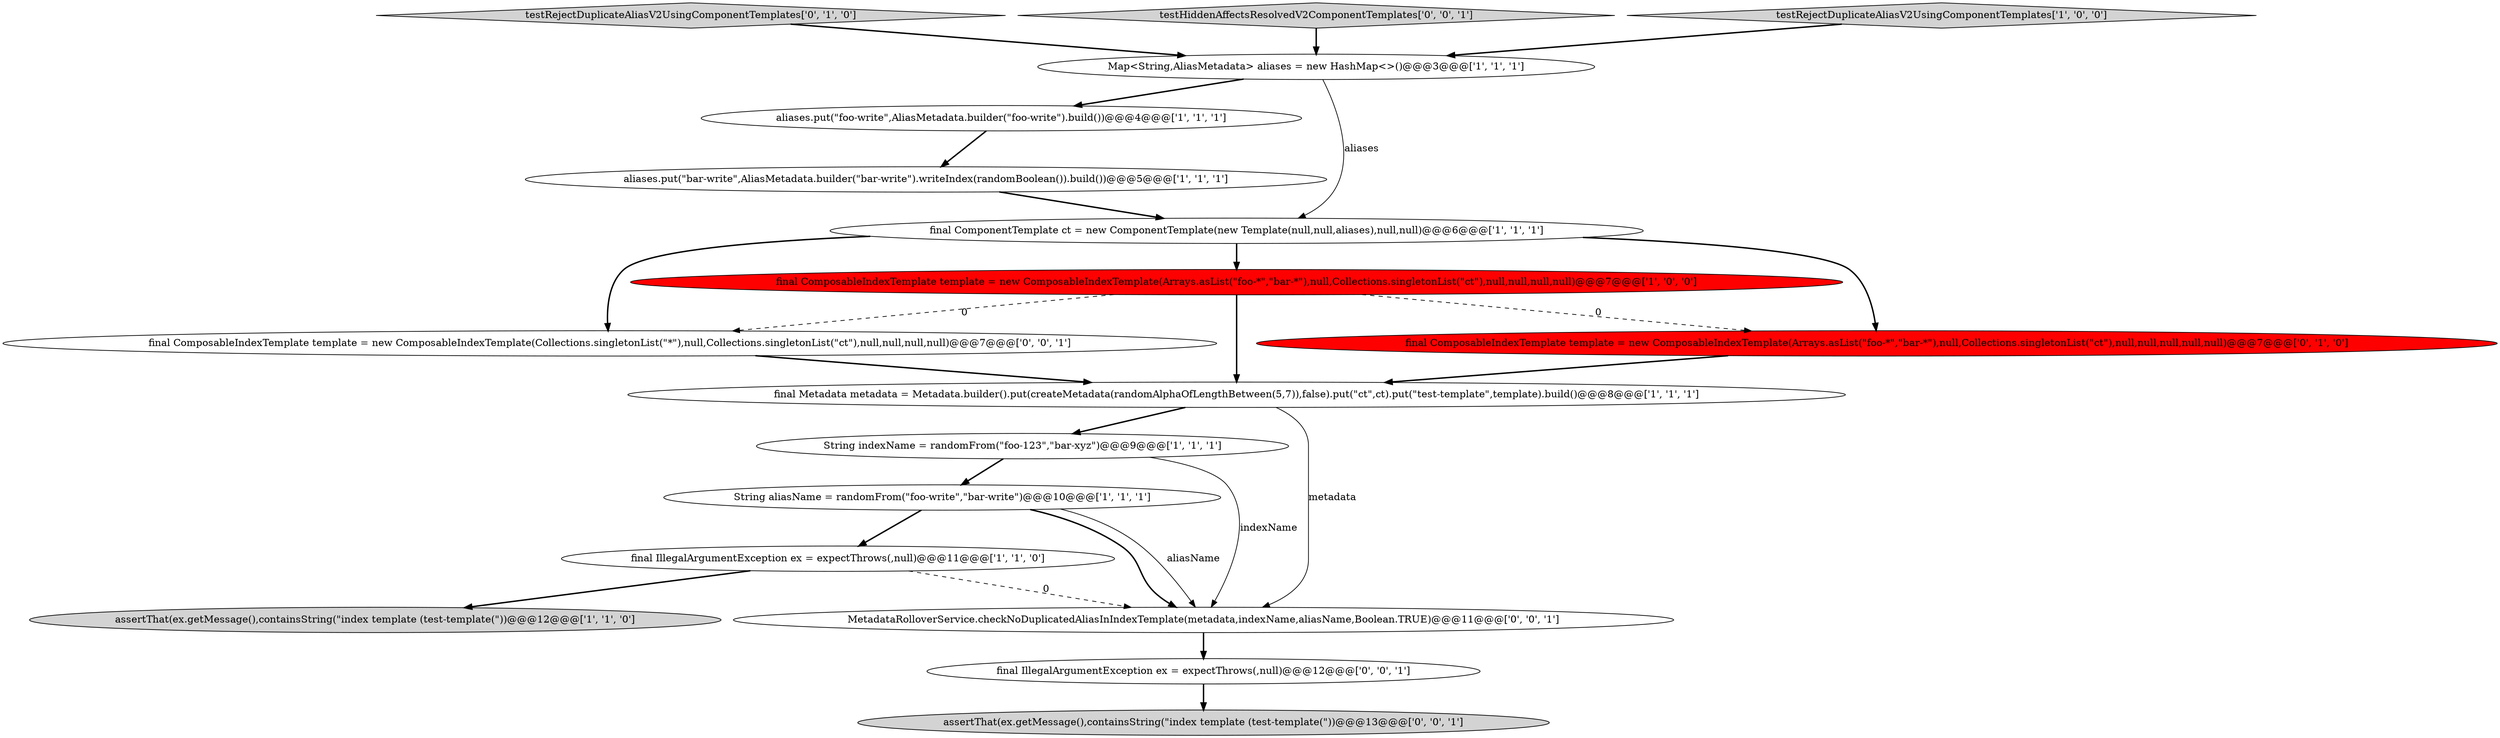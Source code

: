 digraph {
0 [style = filled, label = "Map<String,AliasMetadata> aliases = new HashMap<>()@@@3@@@['1', '1', '1']", fillcolor = white, shape = ellipse image = "AAA0AAABBB1BBB"];
4 [style = filled, label = "assertThat(ex.getMessage(),containsString(\"index template (test-template(\"))@@@12@@@['1', '1', '0']", fillcolor = lightgray, shape = ellipse image = "AAA0AAABBB1BBB"];
2 [style = filled, label = "String aliasName = randomFrom(\"foo-write\",\"bar-write\")@@@10@@@['1', '1', '1']", fillcolor = white, shape = ellipse image = "AAA0AAABBB1BBB"];
8 [style = filled, label = "final Metadata metadata = Metadata.builder().put(createMetadata(randomAlphaOfLengthBetween(5,7)),false).put(\"ct\",ct).put(\"test-template\",template).build()@@@8@@@['1', '1', '1']", fillcolor = white, shape = ellipse image = "AAA0AAABBB1BBB"];
9 [style = filled, label = "aliases.put(\"foo-write\",AliasMetadata.builder(\"foo-write\").build())@@@4@@@['1', '1', '1']", fillcolor = white, shape = ellipse image = "AAA0AAABBB1BBB"];
12 [style = filled, label = "testRejectDuplicateAliasV2UsingComponentTemplates['0', '1', '0']", fillcolor = lightgray, shape = diamond image = "AAA0AAABBB2BBB"];
13 [style = filled, label = "final ComposableIndexTemplate template = new ComposableIndexTemplate(Collections.singletonList(\"*\"),null,Collections.singletonList(\"ct\"),null,null,null,null)@@@7@@@['0', '0', '1']", fillcolor = white, shape = ellipse image = "AAA0AAABBB3BBB"];
3 [style = filled, label = "aliases.put(\"bar-write\",AliasMetadata.builder(\"bar-write\").writeIndex(randomBoolean()).build())@@@5@@@['1', '1', '1']", fillcolor = white, shape = ellipse image = "AAA0AAABBB1BBB"];
6 [style = filled, label = "String indexName = randomFrom(\"foo-123\",\"bar-xyz\")@@@9@@@['1', '1', '1']", fillcolor = white, shape = ellipse image = "AAA0AAABBB1BBB"];
15 [style = filled, label = "final IllegalArgumentException ex = expectThrows(,null)@@@12@@@['0', '0', '1']", fillcolor = white, shape = ellipse image = "AAA0AAABBB3BBB"];
5 [style = filled, label = "final ComponentTemplate ct = new ComponentTemplate(new Template(null,null,aliases),null,null)@@@6@@@['1', '1', '1']", fillcolor = white, shape = ellipse image = "AAA0AAABBB1BBB"];
16 [style = filled, label = "assertThat(ex.getMessage(),containsString(\"index template (test-template(\"))@@@13@@@['0', '0', '1']", fillcolor = lightgray, shape = ellipse image = "AAA0AAABBB3BBB"];
17 [style = filled, label = "testHiddenAffectsResolvedV2ComponentTemplates['0', '0', '1']", fillcolor = lightgray, shape = diamond image = "AAA0AAABBB3BBB"];
7 [style = filled, label = "final IllegalArgumentException ex = expectThrows(,null)@@@11@@@['1', '1', '0']", fillcolor = white, shape = ellipse image = "AAA0AAABBB1BBB"];
1 [style = filled, label = "final ComposableIndexTemplate template = new ComposableIndexTemplate(Arrays.asList(\"foo-*\",\"bar-*\"),null,Collections.singletonList(\"ct\"),null,null,null,null)@@@7@@@['1', '0', '0']", fillcolor = red, shape = ellipse image = "AAA1AAABBB1BBB"];
14 [style = filled, label = "MetadataRolloverService.checkNoDuplicatedAliasInIndexTemplate(metadata,indexName,aliasName,Boolean.TRUE)@@@11@@@['0', '0', '1']", fillcolor = white, shape = ellipse image = "AAA0AAABBB3BBB"];
10 [style = filled, label = "testRejectDuplicateAliasV2UsingComponentTemplates['1', '0', '0']", fillcolor = lightgray, shape = diamond image = "AAA0AAABBB1BBB"];
11 [style = filled, label = "final ComposableIndexTemplate template = new ComposableIndexTemplate(Arrays.asList(\"foo-*\",\"bar-*\"),null,Collections.singletonList(\"ct\"),null,null,null,null,null)@@@7@@@['0', '1', '0']", fillcolor = red, shape = ellipse image = "AAA1AAABBB2BBB"];
0->9 [style = bold, label=""];
1->8 [style = bold, label=""];
8->14 [style = solid, label="metadata"];
7->14 [style = dashed, label="0"];
6->14 [style = solid, label="indexName"];
8->6 [style = bold, label=""];
7->4 [style = bold, label=""];
15->16 [style = bold, label=""];
12->0 [style = bold, label=""];
6->2 [style = bold, label=""];
1->13 [style = dashed, label="0"];
5->1 [style = bold, label=""];
3->5 [style = bold, label=""];
17->0 [style = bold, label=""];
1->11 [style = dashed, label="0"];
0->5 [style = solid, label="aliases"];
5->13 [style = bold, label=""];
2->14 [style = bold, label=""];
10->0 [style = bold, label=""];
2->14 [style = solid, label="aliasName"];
9->3 [style = bold, label=""];
11->8 [style = bold, label=""];
14->15 [style = bold, label=""];
5->11 [style = bold, label=""];
2->7 [style = bold, label=""];
13->8 [style = bold, label=""];
}
